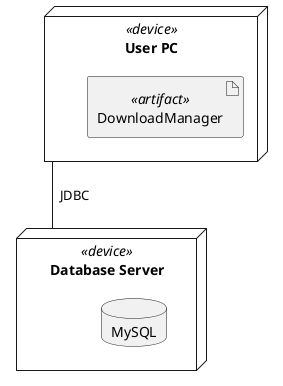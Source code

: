 @startuml
'https://plantuml.com/deployment-diagram
node "User PC" <<device>> as pc{
 artifact "DownloadManager" <<artifact>>
}
node "Database Server" <<device>> as dbs {
 database "MySQL"
}
pc -- dbs : "  JDBC"
@enduml